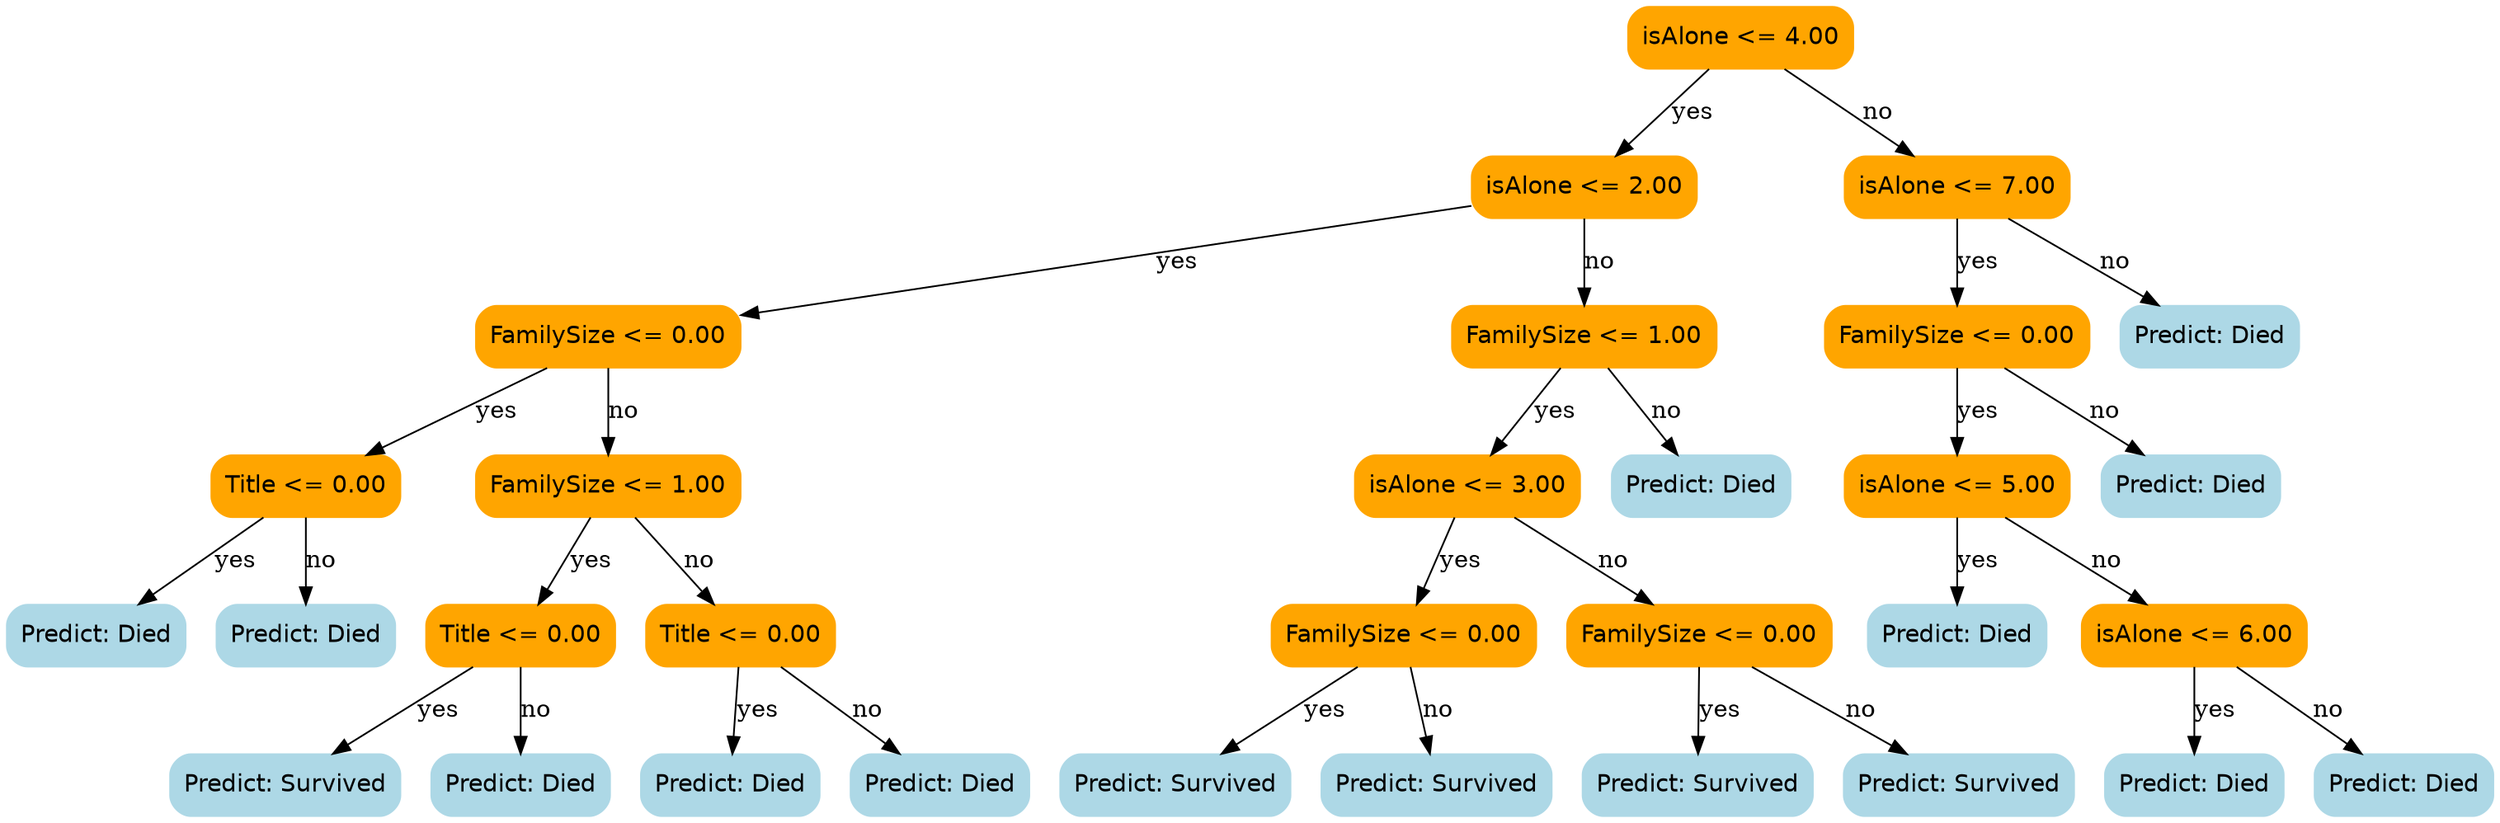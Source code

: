 digraph Tree {
  node [shape=box, style="rounded,filled", color="black", fontname="helvetica"];
  0 [label="isAlone <= 4.00", style="filled,rounded", color="orange"];
  1 [label="isAlone <= 2.00", style="filled,rounded", color="orange"];
  2 [label="FamilySize <= 0.00", style="filled,rounded", color="orange"];
  3 [label="Title <= 0.00", style="filled,rounded", color="orange"];
  4 [label="Predict: Died", shape=box, style="filled,rounded", color="lightblue"];
  5 [label="Predict: Died", shape=box, style="filled,rounded", color="lightblue"];
  3 -> 4 [label="yes"];
  3 -> 5 [label="no"];
  6 [label="FamilySize <= 1.00", style="filled,rounded", color="orange"];
  7 [label="Title <= 0.00", style="filled,rounded", color="orange"];
  8 [label="Predict: Survived", shape=box, style="filled,rounded", color="lightblue"];
  9 [label="Predict: Died", shape=box, style="filled,rounded", color="lightblue"];
  7 -> 8 [label="yes"];
  7 -> 9 [label="no"];
  10 [label="Title <= 0.00", style="filled,rounded", color="orange"];
  11 [label="Predict: Died", shape=box, style="filled,rounded", color="lightblue"];
  12 [label="Predict: Died", shape=box, style="filled,rounded", color="lightblue"];
  10 -> 11 [label="yes"];
  10 -> 12 [label="no"];
  6 -> 7 [label="yes"];
  6 -> 10 [label="no"];
  2 -> 3 [label="yes"];
  2 -> 6 [label="no"];
  13 [label="FamilySize <= 1.00", style="filled,rounded", color="orange"];
  14 [label="isAlone <= 3.00", style="filled,rounded", color="orange"];
  15 [label="FamilySize <= 0.00", style="filled,rounded", color="orange"];
  16 [label="Predict: Survived", shape=box, style="filled,rounded", color="lightblue"];
  17 [label="Predict: Survived", shape=box, style="filled,rounded", color="lightblue"];
  15 -> 16 [label="yes"];
  15 -> 17 [label="no"];
  18 [label="FamilySize <= 0.00", style="filled,rounded", color="orange"];
  19 [label="Predict: Survived", shape=box, style="filled,rounded", color="lightblue"];
  20 [label="Predict: Survived", shape=box, style="filled,rounded", color="lightblue"];
  18 -> 19 [label="yes"];
  18 -> 20 [label="no"];
  14 -> 15 [label="yes"];
  14 -> 18 [label="no"];
  21 [label="Predict: Died", shape=box, style="filled,rounded", color="lightblue"];
  13 -> 14 [label="yes"];
  13 -> 21 [label="no"];
  1 -> 2 [label="yes"];
  1 -> 13 [label="no"];
  22 [label="isAlone <= 7.00", style="filled,rounded", color="orange"];
  23 [label="FamilySize <= 0.00", style="filled,rounded", color="orange"];
  24 [label="isAlone <= 5.00", style="filled,rounded", color="orange"];
  25 [label="Predict: Died", shape=box, style="filled,rounded", color="lightblue"];
  26 [label="isAlone <= 6.00", style="filled,rounded", color="orange"];
  27 [label="Predict: Died", shape=box, style="filled,rounded", color="lightblue"];
  28 [label="Predict: Died", shape=box, style="filled,rounded", color="lightblue"];
  26 -> 27 [label="yes"];
  26 -> 28 [label="no"];
  24 -> 25 [label="yes"];
  24 -> 26 [label="no"];
  29 [label="Predict: Died", shape=box, style="filled,rounded", color="lightblue"];
  23 -> 24 [label="yes"];
  23 -> 29 [label="no"];
  30 [label="Predict: Died", shape=box, style="filled,rounded", color="lightblue"];
  22 -> 23 [label="yes"];
  22 -> 30 [label="no"];
  0 -> 1 [label="yes"];
  0 -> 22 [label="no"];
}
